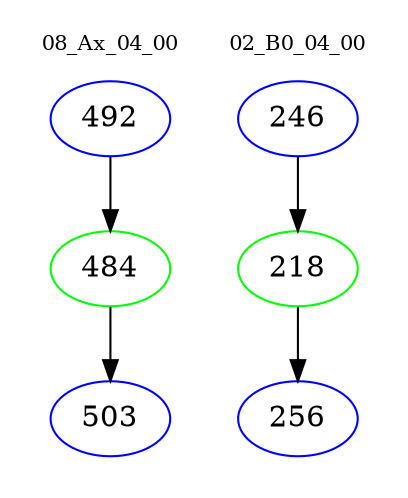 digraph{
subgraph cluster_0 {
color = white
label = "08_Ax_04_00";
fontsize=10;
T0_492 [label="492", color="blue"]
T0_492 -> T0_484 [color="black"]
T0_484 [label="484", color="green"]
T0_484 -> T0_503 [color="black"]
T0_503 [label="503", color="blue"]
}
subgraph cluster_1 {
color = white
label = "02_B0_04_00";
fontsize=10;
T1_246 [label="246", color="blue"]
T1_246 -> T1_218 [color="black"]
T1_218 [label="218", color="green"]
T1_218 -> T1_256 [color="black"]
T1_256 [label="256", color="blue"]
}
}
